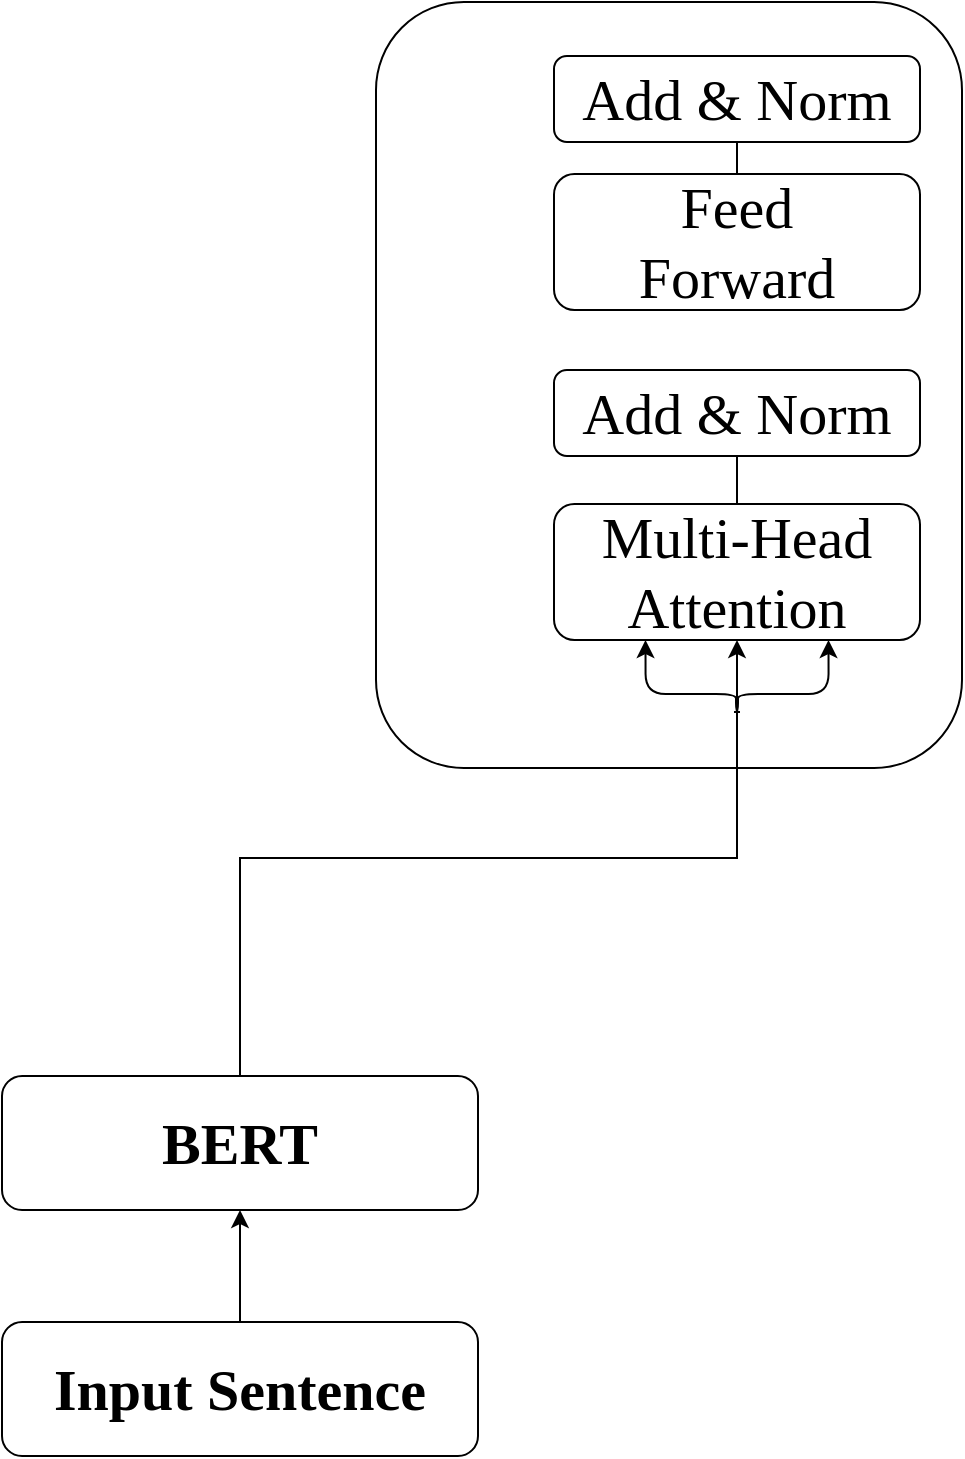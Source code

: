 <mxfile version="18.0.2" type="github">
  <diagram id="5TSwQCgZZqwG2r8Db2Hl" name="第 1 页">
    <mxGraphModel dx="743" dy="-603" grid="0" gridSize="10" guides="1" tooltips="1" connect="1" arrows="1" fold="1" page="1" pageScale="1" pageWidth="1169" pageHeight="827" math="0" shadow="0">
      <root>
        <mxCell id="0" />
        <mxCell id="1" parent="0" />
        <mxCell id="plPKPClmP0drWRGpargK-5" value="" style="rounded=1;whiteSpace=wrap;html=1;fontFamily=Times New Roman;fontSize=29;" vertex="1" parent="1">
          <mxGeometry x="244" y="1702" width="293" height="383" as="geometry" />
        </mxCell>
        <mxCell id="plPKPClmP0drWRGpargK-4" style="edgeStyle=orthogonalEdgeStyle;rounded=0;orthogonalLoop=1;jettySize=auto;html=1;exitX=0.5;exitY=0;exitDx=0;exitDy=0;entryX=0.5;entryY=1;entryDx=0;entryDy=0;fontFamily=Times New Roman;fontSize=29;" edge="1" parent="1" source="plPKPClmP0drWRGpargK-1" target="plPKPClmP0drWRGpargK-3">
          <mxGeometry relative="1" as="geometry" />
        </mxCell>
        <mxCell id="plPKPClmP0drWRGpargK-1" value="Input Sentence" style="rounded=1;whiteSpace=wrap;html=1;fontStyle=1;fontFamily=Times New Roman;fontSize=29;" vertex="1" parent="1">
          <mxGeometry x="57" y="2362" width="238" height="67" as="geometry" />
        </mxCell>
        <mxCell id="plPKPClmP0drWRGpargK-16" style="edgeStyle=orthogonalEdgeStyle;rounded=0;orthogonalLoop=1;jettySize=auto;html=1;exitX=0.5;exitY=0;exitDx=0;exitDy=0;entryX=0.5;entryY=1;entryDx=0;entryDy=0;fontFamily=Times New Roman;fontSize=29;endArrow=classic;endFill=1;" edge="1" parent="1" source="plPKPClmP0drWRGpargK-3" target="plPKPClmP0drWRGpargK-10">
          <mxGeometry relative="1" as="geometry" />
        </mxCell>
        <mxCell id="plPKPClmP0drWRGpargK-3" value="BERT" style="rounded=1;whiteSpace=wrap;html=1;fontStyle=1;fontFamily=Times New Roman;fontSize=29;" vertex="1" parent="1">
          <mxGeometry x="57" y="2239" width="238" height="67" as="geometry" />
        </mxCell>
        <mxCell id="plPKPClmP0drWRGpargK-6" value="Add &amp;amp; Norm" style="rounded=1;whiteSpace=wrap;html=1;fontFamily=Times New Roman;fontSize=29;" vertex="1" parent="1">
          <mxGeometry x="333" y="1729" width="183" height="43" as="geometry" />
        </mxCell>
        <mxCell id="plPKPClmP0drWRGpargK-8" style="edgeStyle=orthogonalEdgeStyle;rounded=0;orthogonalLoop=1;jettySize=auto;html=1;exitX=0.5;exitY=0;exitDx=0;exitDy=0;entryX=0.5;entryY=1;entryDx=0;entryDy=0;fontFamily=Times New Roman;fontSize=29;endArrow=none;endFill=0;" edge="1" parent="1" source="plPKPClmP0drWRGpargK-7" target="plPKPClmP0drWRGpargK-6">
          <mxGeometry relative="1" as="geometry" />
        </mxCell>
        <mxCell id="plPKPClmP0drWRGpargK-7" value="Feed&lt;br&gt;Forward" style="rounded=1;whiteSpace=wrap;html=1;fontFamily=Times New Roman;fontSize=29;" vertex="1" parent="1">
          <mxGeometry x="333" y="1788" width="183" height="68" as="geometry" />
        </mxCell>
        <mxCell id="plPKPClmP0drWRGpargK-9" value="Add &amp;amp; Norm" style="rounded=1;whiteSpace=wrap;html=1;fontFamily=Times New Roman;fontSize=29;" vertex="1" parent="1">
          <mxGeometry x="333" y="1886" width="183" height="43" as="geometry" />
        </mxCell>
        <mxCell id="plPKPClmP0drWRGpargK-13" style="edgeStyle=orthogonalEdgeStyle;rounded=0;orthogonalLoop=1;jettySize=auto;html=1;exitX=0.5;exitY=0;exitDx=0;exitDy=0;entryX=0.5;entryY=1;entryDx=0;entryDy=0;fontFamily=Times New Roman;fontSize=29;endArrow=none;endFill=0;" edge="1" parent="1" source="plPKPClmP0drWRGpargK-10" target="plPKPClmP0drWRGpargK-9">
          <mxGeometry relative="1" as="geometry" />
        </mxCell>
        <mxCell id="plPKPClmP0drWRGpargK-10" value="Multi-Head&lt;br&gt;Attention" style="rounded=1;whiteSpace=wrap;html=1;fontFamily=Times New Roman;fontSize=29;" vertex="1" parent="1">
          <mxGeometry x="333" y="1953" width="183" height="68" as="geometry" />
        </mxCell>
        <mxCell id="plPKPClmP0drWRGpargK-19" value="" style="endArrow=classic;html=1;rounded=1;fontFamily=Times New Roman;fontSize=29;entryX=0.25;entryY=1;entryDx=0;entryDy=0;edgeStyle=orthogonalEdgeStyle;" edge="1" parent="1" target="plPKPClmP0drWRGpargK-10">
          <mxGeometry width="50" height="50" relative="1" as="geometry">
            <mxPoint x="426" y="2057" as="sourcePoint" />
            <mxPoint x="374" y="2067" as="targetPoint" />
            <Array as="points">
              <mxPoint x="424" y="2057" />
              <mxPoint x="424" y="2048" />
              <mxPoint x="379" y="2048" />
            </Array>
          </mxGeometry>
        </mxCell>
        <mxCell id="plPKPClmP0drWRGpargK-20" value="" style="endArrow=classic;html=1;rounded=1;fontFamily=Times New Roman;fontSize=29;entryX=0.25;entryY=1;entryDx=0;entryDy=0;edgeStyle=orthogonalEdgeStyle;" edge="1" parent="1">
          <mxGeometry width="50" height="50" relative="1" as="geometry">
            <mxPoint x="423" y="2057" as="sourcePoint" />
            <mxPoint x="470.25" y="2021" as="targetPoint" />
            <Array as="points">
              <mxPoint x="425" y="2057" />
              <mxPoint x="425" y="2048" />
              <mxPoint x="470" y="2048" />
            </Array>
          </mxGeometry>
        </mxCell>
      </root>
    </mxGraphModel>
  </diagram>
</mxfile>
